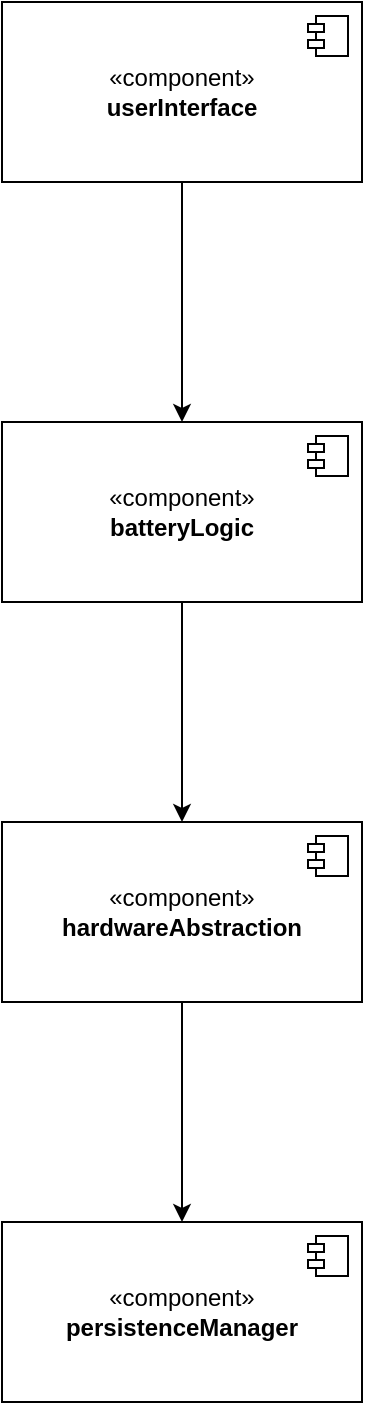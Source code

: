 <mxfile version="27.0.5">
  <diagram name="Seite-1" id="CNHYFlpuM_ymlVPDhtMx">
    <mxGraphModel dx="1426" dy="961" grid="1" gridSize="10" guides="1" tooltips="1" connect="1" arrows="1" fold="1" page="1" pageScale="1" pageWidth="827" pageHeight="1169" math="0" shadow="0">
      <root>
        <mxCell id="0" />
        <mxCell id="1" parent="0" />
        <mxCell id="Qaq5ykR761AZRbHCePPd-21" style="edgeStyle=orthogonalEdgeStyle;rounded=0;orthogonalLoop=1;jettySize=auto;html=1;exitX=0.5;exitY=1;exitDx=0;exitDy=0;entryX=0.5;entryY=0;entryDx=0;entryDy=0;" edge="1" parent="1" source="Qaq5ykR761AZRbHCePPd-1" target="Qaq5ykR761AZRbHCePPd-12">
          <mxGeometry relative="1" as="geometry" />
        </mxCell>
        <mxCell id="Qaq5ykR761AZRbHCePPd-1" value="«component»&lt;br&gt;&lt;b&gt;userInterface&lt;/b&gt;" style="html=1;dropTarget=0;whiteSpace=wrap;" vertex="1" parent="1">
          <mxGeometry x="440" y="70" width="180" height="90" as="geometry" />
        </mxCell>
        <mxCell id="Qaq5ykR761AZRbHCePPd-2" value="" style="shape=module;jettyWidth=8;jettyHeight=4;" vertex="1" parent="Qaq5ykR761AZRbHCePPd-1">
          <mxGeometry x="1" width="20" height="20" relative="1" as="geometry">
            <mxPoint x="-27" y="7" as="offset" />
          </mxGeometry>
        </mxCell>
        <mxCell id="Qaq5ykR761AZRbHCePPd-22" style="edgeStyle=orthogonalEdgeStyle;rounded=0;orthogonalLoop=1;jettySize=auto;html=1;exitX=0.5;exitY=1;exitDx=0;exitDy=0;" edge="1" parent="1" source="Qaq5ykR761AZRbHCePPd-12" target="Qaq5ykR761AZRbHCePPd-14">
          <mxGeometry relative="1" as="geometry" />
        </mxCell>
        <mxCell id="Qaq5ykR761AZRbHCePPd-12" value="«component»&lt;br&gt;&lt;b&gt;batteryLogic&lt;/b&gt;" style="html=1;dropTarget=0;whiteSpace=wrap;" vertex="1" parent="1">
          <mxGeometry x="440" y="280" width="180" height="90" as="geometry" />
        </mxCell>
        <mxCell id="Qaq5ykR761AZRbHCePPd-13" value="" style="shape=module;jettyWidth=8;jettyHeight=4;" vertex="1" parent="Qaq5ykR761AZRbHCePPd-12">
          <mxGeometry x="1" width="20" height="20" relative="1" as="geometry">
            <mxPoint x="-27" y="7" as="offset" />
          </mxGeometry>
        </mxCell>
        <mxCell id="Qaq5ykR761AZRbHCePPd-23" style="edgeStyle=orthogonalEdgeStyle;rounded=0;orthogonalLoop=1;jettySize=auto;html=1;exitX=0.5;exitY=1;exitDx=0;exitDy=0;" edge="1" parent="1" source="Qaq5ykR761AZRbHCePPd-14" target="Qaq5ykR761AZRbHCePPd-16">
          <mxGeometry relative="1" as="geometry" />
        </mxCell>
        <mxCell id="Qaq5ykR761AZRbHCePPd-14" value="«component»&lt;br&gt;&lt;b&gt;hardwareAbstraction&lt;/b&gt;&lt;span style=&quot;color: rgba(0, 0, 0, 0); font-family: monospace; font-size: 0px; text-align: start; text-wrap-mode: nowrap;&quot;&gt;%3CmxGraphModel%3E%3Croot%3E%3CmxCell%20id%3D%220%22%2F%3E%3CmxCell%20id%3D%221%22%20parent%3D%220%22%2F%3E%3CmxCell%20id%3D%222%22%20value%3D%22%C2%ABcomponent%C2%BB%26lt%3Bbr%26gt%3B%26lt%3Bb%26gt%3BUserInterface%26lt%3B%2Fb%26gt%3B%22%20style%3D%22html%3D1%3BdropTarget%3D0%3BwhiteSpace%3Dwrap%3B%22%20vertex%3D%221%22%20parent%3D%221%22%3E%3CmxGeometry%20x%3D%22520%22%20y%3D%22190%22%20width%3D%22180%22%20height%3D%2290%22%20as%3D%22geometry%22%2F%3E%3C%2FmxCell%3E%3CmxCell%20id%3D%223%22%20value%3D%22%22%20style%3D%22shape%3Dmodule%3BjettyWidth%3D8%3BjettyHeight%3D4%3B%22%20vertex%3D%221%22%20parent%3D%222%22%3E%3CmxGeometry%20x%3D%221%22%20width%3D%2220%22%20height%3D%2220%22%20relative%3D%221%22%20as%3D%22geometry%22%3E%3CmxPoint%20x%3D%22-27%22%20y%3D%227%22%20as%3D%22offset%22%2F%3E%3C%2FmxGeometry%3E%3C%2FmxCell%3E%3C%2Froot%3E%3C%2FmxGraphModel%3E&lt;/span&gt;" style="html=1;dropTarget=0;whiteSpace=wrap;" vertex="1" parent="1">
          <mxGeometry x="440" y="480" width="180" height="90" as="geometry" />
        </mxCell>
        <mxCell id="Qaq5ykR761AZRbHCePPd-15" value="" style="shape=module;jettyWidth=8;jettyHeight=4;" vertex="1" parent="Qaq5ykR761AZRbHCePPd-14">
          <mxGeometry x="1" width="20" height="20" relative="1" as="geometry">
            <mxPoint x="-27" y="7" as="offset" />
          </mxGeometry>
        </mxCell>
        <mxCell id="Qaq5ykR761AZRbHCePPd-16" value="«component»&lt;br&gt;&lt;b&gt;persistenceManager&lt;/b&gt;" style="html=1;dropTarget=0;whiteSpace=wrap;" vertex="1" parent="1">
          <mxGeometry x="440" y="680" width="180" height="90" as="geometry" />
        </mxCell>
        <mxCell id="Qaq5ykR761AZRbHCePPd-17" value="" style="shape=module;jettyWidth=8;jettyHeight=4;" vertex="1" parent="Qaq5ykR761AZRbHCePPd-16">
          <mxGeometry x="1" width="20" height="20" relative="1" as="geometry">
            <mxPoint x="-27" y="7" as="offset" />
          </mxGeometry>
        </mxCell>
      </root>
    </mxGraphModel>
  </diagram>
</mxfile>
